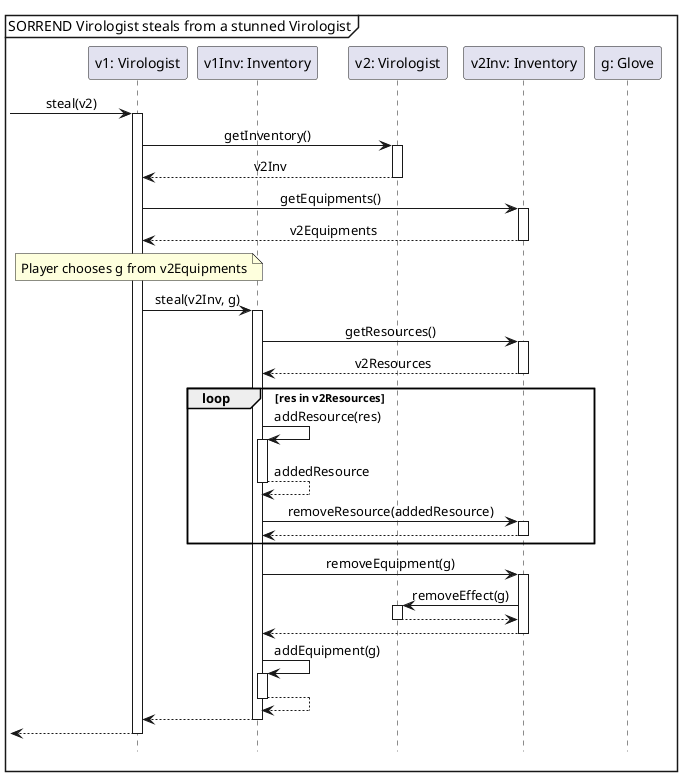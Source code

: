 @startuml
'https://plantuml.com/sequence-diagram

hide footbox
skinparam sequenceMessageAlign center

mainframe SORREND Virologist steals from a stunned Virologist

participant "v1: Virologist" as v1
participant "v1Inv: Inventory" as v1Inv
participant "v2: Virologist" as v2
participant "v2Inv: Inventory" as v2Inv
participant "g: Glove" as g

-> v1 ++ : steal(v2)
    v1 -> v2 ++ : getInventory()
    return v2Inv

    v1 -> v2Inv ++ : getEquipments()
    return v2Equipments
    note over v1: Player chooses g from v2Equipments

    v1 -> v1Inv ++ : steal(v2Inv, g)
        v1Inv -> v2Inv ++ : getResources()
        return v2Resources

        loop res in v2Resources
            v1Inv -> v1Inv ++ : addResource(res)
            return addedResource
            v1Inv -> v2Inv ++ : removeResource(addedResource)
            return
        end
        v1Inv -> v2Inv ++ : removeEquipment(g)
            v2Inv -> v2 ++ : removeEffect(g)
            return
        return
        v1Inv -> v1Inv ++ : addEquipment(g)
        return
    return
return

@enduml